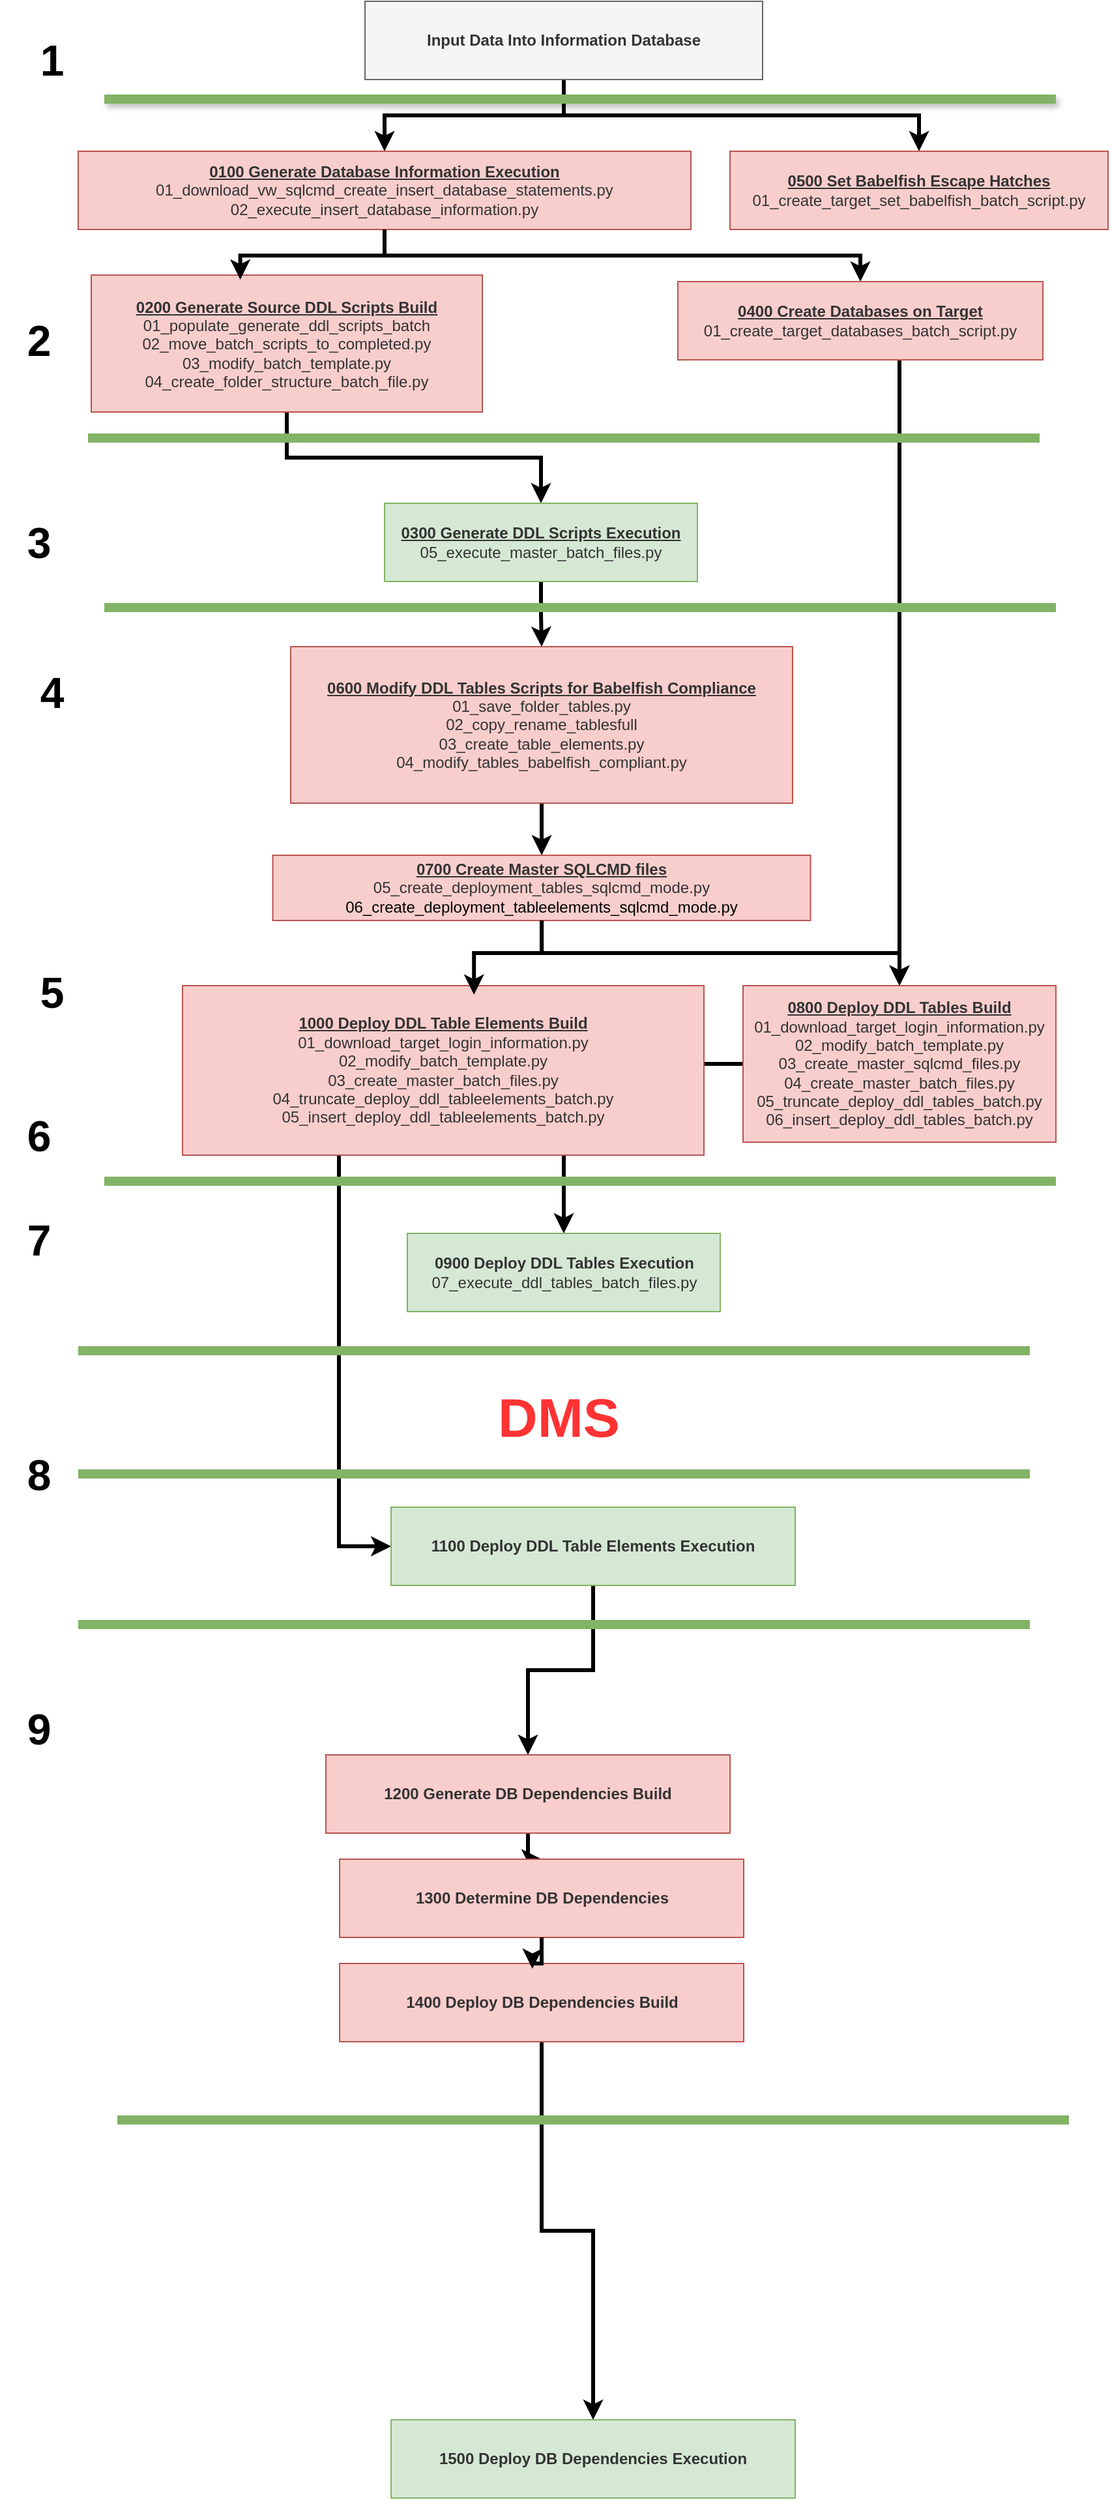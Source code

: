 <mxfile version="24.5.5" type="github">
  <diagram name="Page-1" id="sKITD_88z1vJ94t6zKOO">
    <mxGraphModel dx="996" dy="569" grid="1" gridSize="10" guides="1" tooltips="1" connect="1" arrows="1" fold="1" page="1" pageScale="1" pageWidth="850" pageHeight="1100" math="0" shadow="0">
      <root>
        <mxCell id="0" />
        <mxCell id="1" parent="0" />
        <mxCell id="syWPXiomNhrmmpA-TFZg-3" value="&lt;span style=&quot;color: rgb(51, 51, 51);&quot;&gt;&lt;b&gt;&lt;u&gt;0100 Generate Database Information Execution&lt;/u&gt;&lt;/b&gt;&lt;/span&gt;&lt;div&gt;&lt;font color=&quot;#333333&quot;&gt;01_download_vw_sqlcmd_create_insert_database_statements.py&lt;/font&gt;&lt;br&gt;&lt;/div&gt;&lt;div&gt;&lt;font color=&quot;#333333&quot;&gt;02_execute_insert_database_information.py&lt;br&gt;&lt;/font&gt;&lt;/div&gt;" style="rounded=0;whiteSpace=wrap;html=1;fillColor=#f8cecc;strokeColor=#b85450;" vertex="1" parent="1">
          <mxGeometry x="70" y="120" width="470" height="60" as="geometry" />
        </mxCell>
        <mxCell id="syWPXiomNhrmmpA-TFZg-79" style="edgeStyle=orthogonalEdgeStyle;rounded=0;orthogonalLoop=1;jettySize=auto;html=1;strokeWidth=3;" edge="1" parent="1" source="syWPXiomNhrmmpA-TFZg-4" target="syWPXiomNhrmmpA-TFZg-3">
          <mxGeometry relative="1" as="geometry" />
        </mxCell>
        <mxCell id="syWPXiomNhrmmpA-TFZg-80" style="edgeStyle=orthogonalEdgeStyle;rounded=0;orthogonalLoop=1;jettySize=auto;html=1;strokeWidth=3;" edge="1" parent="1" source="syWPXiomNhrmmpA-TFZg-4" target="syWPXiomNhrmmpA-TFZg-8">
          <mxGeometry relative="1" as="geometry" />
        </mxCell>
        <mxCell id="syWPXiomNhrmmpA-TFZg-4" value="&lt;span style=&quot;color: rgb(51, 51, 51);&quot;&gt;&lt;b&gt;Input Data Into Information Database&lt;/b&gt;&lt;/span&gt;" style="rounded=0;whiteSpace=wrap;html=1;points=[[0,0,0,0,0],[0,0.25,0,0,0],[0,0.5,0,0,0],[0,0.75,0,0,0],[0,1,0,0,0],[0.25,0,0,0,0],[0.25,1,0,0,0],[0.5,0,0,0,0],[0.5,1,0,0,0],[0.75,0,0,0,0],[0.75,1,0,0,0],[1,0,0,0,0],[1,0.25,0,0,0],[1,0.5,0,0,0],[1,0.75,0,0,0],[1,1,0,0,0]];fillColor=#f5f5f5;fontColor=#333333;strokeColor=#666666;" vertex="1" parent="1">
          <mxGeometry x="290" y="5" width="305" height="60" as="geometry" />
        </mxCell>
        <mxCell id="syWPXiomNhrmmpA-TFZg-31" style="edgeStyle=orthogonalEdgeStyle;rounded=0;orthogonalLoop=1;jettySize=auto;html=1;strokeWidth=3;" edge="1" parent="1" source="syWPXiomNhrmmpA-TFZg-5" target="syWPXiomNhrmmpA-TFZg-6">
          <mxGeometry relative="1" as="geometry" />
        </mxCell>
        <mxCell id="syWPXiomNhrmmpA-TFZg-5" value="&lt;span style=&quot;color: rgb(51, 51, 51);&quot;&gt;&lt;b&gt;&lt;u&gt;0200 Generate Source DDL Scripts Build&lt;/u&gt;&lt;/b&gt;&lt;/span&gt;&lt;div&gt;&lt;font color=&quot;#333333&quot;&gt;01_populate_generate_ddl_scripts_batch&lt;/font&gt;&lt;br&gt;&lt;/div&gt;&lt;div&gt;&lt;font color=&quot;#333333&quot;&gt;02_move_batch_scripts_to_completed.py&lt;br&gt;&lt;/font&gt;&lt;/div&gt;&lt;div&gt;&lt;font color=&quot;#333333&quot;&gt;03_modify_batch_template.py&lt;br&gt;&lt;/font&gt;&lt;/div&gt;&lt;div&gt;&lt;font color=&quot;#333333&quot;&gt;04_create_folder_structure_batch_file.py&lt;/font&gt;&lt;/div&gt;" style="rounded=0;whiteSpace=wrap;html=1;fillColor=#f8cecc;strokeColor=#b85450;" vertex="1" parent="1">
          <mxGeometry x="80" y="215" width="300" height="105" as="geometry" />
        </mxCell>
        <mxCell id="syWPXiomNhrmmpA-TFZg-37" style="edgeStyle=orthogonalEdgeStyle;rounded=0;orthogonalLoop=1;jettySize=auto;html=1;strokeWidth=3;" edge="1" parent="1" source="syWPXiomNhrmmpA-TFZg-6" target="syWPXiomNhrmmpA-TFZg-9">
          <mxGeometry relative="1" as="geometry" />
        </mxCell>
        <mxCell id="syWPXiomNhrmmpA-TFZg-6" value="&lt;span style=&quot;color: rgb(51, 51, 51);&quot;&gt;&lt;b&gt;&lt;u&gt;0300 Generate DDL Scripts Execution&lt;/u&gt;&lt;/b&gt;&lt;/span&gt;&lt;div&gt;&lt;font color=&quot;#333333&quot;&gt;05_execute_master_batch_files.py&lt;/font&gt;&lt;br&gt;&lt;/div&gt;" style="rounded=0;whiteSpace=wrap;html=1;fillColor=#d5e8d4;strokeColor=#82b366;" vertex="1" parent="1">
          <mxGeometry x="305" y="390" width="240" height="60" as="geometry" />
        </mxCell>
        <mxCell id="syWPXiomNhrmmpA-TFZg-36" style="edgeStyle=orthogonalEdgeStyle;rounded=0;orthogonalLoop=1;jettySize=auto;html=1;strokeWidth=3;" edge="1" parent="1" source="syWPXiomNhrmmpA-TFZg-7" target="syWPXiomNhrmmpA-TFZg-11">
          <mxGeometry relative="1" as="geometry">
            <Array as="points">
              <mxPoint x="700" y="660" />
            </Array>
          </mxGeometry>
        </mxCell>
        <mxCell id="syWPXiomNhrmmpA-TFZg-8" value="&lt;span style=&quot;color: rgb(51, 51, 51);&quot;&gt;&lt;b&gt;&lt;u&gt;0500 Set Babelfish Escape Hatches&lt;/u&gt;&lt;/b&gt;&lt;/span&gt;&lt;div&gt;&lt;font color=&quot;#333333&quot;&gt;01_create_target_set_babelfish_batch_script.py&lt;/font&gt;&lt;br&gt;&lt;/div&gt;" style="rounded=0;whiteSpace=wrap;html=1;fillColor=#f8cecc;strokeColor=#b85450;" vertex="1" parent="1">
          <mxGeometry x="570" y="120" width="290" height="60" as="geometry" />
        </mxCell>
        <mxCell id="syWPXiomNhrmmpA-TFZg-38" style="edgeStyle=orthogonalEdgeStyle;rounded=0;orthogonalLoop=1;jettySize=auto;html=1;strokeWidth=3;" edge="1" parent="1" source="syWPXiomNhrmmpA-TFZg-9" target="syWPXiomNhrmmpA-TFZg-10">
          <mxGeometry relative="1" as="geometry" />
        </mxCell>
        <mxCell id="syWPXiomNhrmmpA-TFZg-9" value="&lt;span style=&quot;color: rgb(51, 51, 51);&quot;&gt;&lt;b&gt;&lt;u&gt;0600 Modify DDL Tables Scripts for Babelfish Compliance&lt;/u&gt;&lt;/b&gt;&lt;/span&gt;&lt;div&gt;&lt;font style=&quot;&quot; color=&quot;#333333&quot;&gt;01_save_folder_tables.py&lt;/font&gt;&lt;br&gt;&lt;/div&gt;&lt;div&gt;&lt;font style=&quot;&quot; color=&quot;#333333&quot;&gt;02_copy_rename_tablesfull&lt;br&gt;&lt;/font&gt;&lt;/div&gt;&lt;div&gt;&lt;font style=&quot;&quot; color=&quot;#333333&quot;&gt;03_create_table_elements.py&lt;br&gt;&lt;/font&gt;&lt;/div&gt;&lt;div&gt;&lt;font style=&quot;&quot; color=&quot;#333333&quot;&gt;04_modify_tables_babelfish_compliant.py&lt;/font&gt;&lt;/div&gt;" style="rounded=0;whiteSpace=wrap;html=1;fillColor=#f8cecc;strokeColor=#b85450;" vertex="1" parent="1">
          <mxGeometry x="233" y="500" width="385" height="120" as="geometry" />
        </mxCell>
        <mxCell id="syWPXiomNhrmmpA-TFZg-39" value="" style="edgeStyle=orthogonalEdgeStyle;rounded=0;orthogonalLoop=1;jettySize=auto;html=1;strokeWidth=3;" edge="1" parent="1" source="syWPXiomNhrmmpA-TFZg-10" target="syWPXiomNhrmmpA-TFZg-11">
          <mxGeometry relative="1" as="geometry" />
        </mxCell>
        <mxCell id="syWPXiomNhrmmpA-TFZg-10" value="&lt;span style=&quot;color: rgb(51, 51, 51);&quot;&gt;&lt;b&gt;&lt;u&gt;0700 Create Master SQLCMD files&lt;/u&gt;&lt;/b&gt;&lt;/span&gt;&lt;div&gt;&lt;font style=&quot;&quot; color=&quot;#333333&quot;&gt;05_create_deployment_tables_sqlcmd_mode.py&lt;/font&gt;&lt;br&gt;&lt;/div&gt;&lt;div&gt;06_create_deployment_tableelements_sqlcmd_mode.py&lt;br&gt;&lt;/div&gt;" style="rounded=0;whiteSpace=wrap;html=1;fillColor=#f8cecc;strokeColor=#b85450;" vertex="1" parent="1">
          <mxGeometry x="219.25" y="660" width="412.5" height="50" as="geometry" />
        </mxCell>
        <mxCell id="syWPXiomNhrmmpA-TFZg-83" style="edgeStyle=orthogonalEdgeStyle;rounded=0;orthogonalLoop=1;jettySize=auto;html=1;strokeWidth=3;" edge="1" parent="1" source="syWPXiomNhrmmpA-TFZg-11" target="syWPXiomNhrmmpA-TFZg-12">
          <mxGeometry relative="1" as="geometry" />
        </mxCell>
        <mxCell id="syWPXiomNhrmmpA-TFZg-11" value="&lt;span style=&quot;color: rgb(51, 51, 51);&quot;&gt;&lt;b&gt;&lt;u&gt;0800 Deploy DDL Tables Build&lt;/u&gt;&lt;/b&gt;&lt;/span&gt;&lt;div&gt;&lt;font color=&quot;#333333&quot;&gt;01_download_target_login_information.py&lt;/font&gt;&lt;br&gt;&lt;/div&gt;&lt;div&gt;&lt;font color=&quot;#333333&quot;&gt;02_modify_batch_template.py&lt;br&gt;&lt;/font&gt;&lt;/div&gt;&lt;div&gt;&lt;font color=&quot;#333333&quot;&gt;03_create_master_sqlcmd_files.py&lt;/font&gt;&lt;/div&gt;&lt;div&gt;&lt;font color=&quot;#333333&quot;&gt;04_create_master_batch_files.py&lt;br&gt;&lt;/font&gt;&lt;/div&gt;&lt;div&gt;&lt;font color=&quot;#333333&quot;&gt;05_truncate_deploy_ddl_tables_batch.py&lt;br&gt;&lt;/font&gt;&lt;/div&gt;&lt;div&gt;&lt;font color=&quot;#333333&quot;&gt;06_insert_deploy_ddl_tables_batch.py&lt;br&gt;&lt;/font&gt;&lt;/div&gt;" style="rounded=0;whiteSpace=wrap;html=1;fillColor=#f8cecc;strokeColor=#b85450;" vertex="1" parent="1">
          <mxGeometry x="580" y="760" width="240" height="120" as="geometry" />
        </mxCell>
        <mxCell id="syWPXiomNhrmmpA-TFZg-12" value="&lt;span style=&quot;color: rgb(51, 51, 51);&quot;&gt;&lt;b&gt;0900 Deploy DDL Tables Execution&lt;/b&gt;&lt;/span&gt;&lt;div&gt;&lt;font color=&quot;#333333&quot;&gt;07_execute_ddl_tables_batch_files.py&lt;/font&gt;&lt;br&gt;&lt;/div&gt;" style="rounded=0;whiteSpace=wrap;html=1;fillColor=#d5e8d4;strokeColor=#82b366;" vertex="1" parent="1">
          <mxGeometry x="322.5" y="950" width="240" height="60" as="geometry" />
        </mxCell>
        <mxCell id="syWPXiomNhrmmpA-TFZg-84" style="edgeStyle=orthogonalEdgeStyle;rounded=0;orthogonalLoop=1;jettySize=auto;html=1;strokeWidth=3;" edge="1" parent="1" source="syWPXiomNhrmmpA-TFZg-13" target="syWPXiomNhrmmpA-TFZg-14">
          <mxGeometry relative="1" as="geometry">
            <Array as="points">
              <mxPoint x="270" y="1190" />
            </Array>
          </mxGeometry>
        </mxCell>
        <mxCell id="syWPXiomNhrmmpA-TFZg-13" value="&lt;span style=&quot;color: rgb(51, 51, 51);&quot;&gt;&lt;b&gt;&lt;u&gt;1000 Deploy DDL Table Elements Build&lt;/u&gt;&lt;/b&gt;&lt;/span&gt;&lt;div&gt;&lt;font style=&quot;&quot; color=&quot;#333333&quot;&gt;01_download_target_login_information.py&lt;/font&gt;&lt;br&gt;&lt;/div&gt;&lt;div&gt;&lt;font color=&quot;#333333&quot;&gt;02_modify_batch_template.py&lt;/font&gt;&lt;/div&gt;&lt;div&gt;&lt;font color=&quot;#333333&quot;&gt;03_create_master_batch_files.py&lt;br&gt;&lt;/font&gt;&lt;/div&gt;&lt;div&gt;&lt;font color=&quot;#333333&quot;&gt;04_truncate_deploy_ddl_tableelements_batch.py&lt;br&gt;&lt;/font&gt;&lt;/div&gt;&lt;div&gt;&lt;font color=&quot;#333333&quot;&gt;05_insert_deploy_ddl_tableelements_batch.py&lt;/font&gt;&lt;/div&gt;" style="rounded=0;whiteSpace=wrap;html=1;fillColor=#f8cecc;strokeColor=#b85450;" vertex="1" parent="1">
          <mxGeometry x="150" y="760" width="400" height="130" as="geometry" />
        </mxCell>
        <mxCell id="syWPXiomNhrmmpA-TFZg-43" style="edgeStyle=orthogonalEdgeStyle;rounded=0;orthogonalLoop=1;jettySize=auto;html=1;strokeWidth=3;" edge="1" parent="1" source="syWPXiomNhrmmpA-TFZg-14" target="syWPXiomNhrmmpA-TFZg-15">
          <mxGeometry relative="1" as="geometry" />
        </mxCell>
        <mxCell id="syWPXiomNhrmmpA-TFZg-14" value="&lt;span style=&quot;color: rgb(51, 51, 51);&quot;&gt;&lt;b&gt;1100 Deploy DDL Table Elements Execution&lt;/b&gt;&lt;/span&gt;" style="rounded=0;whiteSpace=wrap;html=1;fillColor=#d5e8d4;strokeColor=#82b366;" vertex="1" parent="1">
          <mxGeometry x="310" y="1160" width="310" height="60" as="geometry" />
        </mxCell>
        <mxCell id="syWPXiomNhrmmpA-TFZg-46" style="edgeStyle=orthogonalEdgeStyle;rounded=0;orthogonalLoop=1;jettySize=auto;html=1;entryX=0.5;entryY=0;entryDx=0;entryDy=0;strokeWidth=3;" edge="1" parent="1" source="syWPXiomNhrmmpA-TFZg-15" target="syWPXiomNhrmmpA-TFZg-16">
          <mxGeometry relative="1" as="geometry" />
        </mxCell>
        <mxCell id="syWPXiomNhrmmpA-TFZg-15" value="&lt;span style=&quot;color: rgb(51, 51, 51);&quot;&gt;&lt;b&gt;1200 Generate DB Dependencies Build&lt;/b&gt;&lt;/span&gt;" style="rounded=0;whiteSpace=wrap;html=1;fillColor=#f8cecc;strokeColor=#b85450;" vertex="1" parent="1">
          <mxGeometry x="260" y="1350" width="310" height="60" as="geometry" />
        </mxCell>
        <mxCell id="syWPXiomNhrmmpA-TFZg-16" value="&lt;span style=&quot;color: rgb(51, 51, 51);&quot;&gt;&lt;b&gt;1300 Determine DB Dependencies&lt;/b&gt;&lt;/span&gt;" style="rounded=0;whiteSpace=wrap;html=1;fillColor=#f8cecc;strokeColor=#b85450;" vertex="1" parent="1">
          <mxGeometry x="270.5" y="1430" width="310" height="60" as="geometry" />
        </mxCell>
        <mxCell id="syWPXiomNhrmmpA-TFZg-48" style="edgeStyle=orthogonalEdgeStyle;rounded=0;orthogonalLoop=1;jettySize=auto;html=1;strokeWidth=3;" edge="1" parent="1" source="syWPXiomNhrmmpA-TFZg-17" target="syWPXiomNhrmmpA-TFZg-18">
          <mxGeometry relative="1" as="geometry" />
        </mxCell>
        <mxCell id="syWPXiomNhrmmpA-TFZg-17" value="&lt;span style=&quot;color: rgb(51, 51, 51);&quot;&gt;&lt;b&gt;1400 Deploy DB Dependencies Build&lt;/b&gt;&lt;/span&gt;" style="rounded=0;whiteSpace=wrap;html=1;fillColor=#f8cecc;strokeColor=#b85450;" vertex="1" parent="1">
          <mxGeometry x="270.5" y="1510" width="310" height="60" as="geometry" />
        </mxCell>
        <mxCell id="syWPXiomNhrmmpA-TFZg-18" value="&lt;span style=&quot;color: rgb(51, 51, 51);&quot;&gt;&lt;b&gt;1500 Deploy DB Dependencies Execution&lt;/b&gt;&lt;/span&gt;" style="rounded=0;whiteSpace=wrap;html=1;fillColor=#d5e8d4;strokeColor=#82b366;" vertex="1" parent="1">
          <mxGeometry x="310" y="1860" width="310" height="60" as="geometry" />
        </mxCell>
        <mxCell id="syWPXiomNhrmmpA-TFZg-27" style="edgeStyle=orthogonalEdgeStyle;rounded=0;orthogonalLoop=1;jettySize=auto;html=1;entryX=0.381;entryY=0.033;entryDx=0;entryDy=0;entryPerimeter=0;strokeWidth=3;" edge="1" parent="1" source="syWPXiomNhrmmpA-TFZg-3" target="syWPXiomNhrmmpA-TFZg-5">
          <mxGeometry relative="1" as="geometry" />
        </mxCell>
        <mxCell id="syWPXiomNhrmmpA-TFZg-47" style="edgeStyle=orthogonalEdgeStyle;rounded=0;orthogonalLoop=1;jettySize=auto;html=1;entryX=0.477;entryY=0.067;entryDx=0;entryDy=0;entryPerimeter=0;strokeWidth=3;" edge="1" parent="1" source="syWPXiomNhrmmpA-TFZg-16" target="syWPXiomNhrmmpA-TFZg-17">
          <mxGeometry relative="1" as="geometry" />
        </mxCell>
        <mxCell id="syWPXiomNhrmmpA-TFZg-51" value="" style="endArrow=none;html=1;rounded=0;strokeWidth=7;shadow=1;fillColor=#d5e8d4;strokeColor=#82b366;" edge="1" parent="1">
          <mxGeometry width="50" height="50" relative="1" as="geometry">
            <mxPoint x="90" y="80" as="sourcePoint" />
            <mxPoint x="820" y="80" as="targetPoint" />
          </mxGeometry>
        </mxCell>
        <mxCell id="syWPXiomNhrmmpA-TFZg-52" value="" style="endArrow=none;html=1;rounded=0;strokeWidth=7;fillColor=#d5e8d4;strokeColor=#82b366;" edge="1" parent="1">
          <mxGeometry width="50" height="50" relative="1" as="geometry">
            <mxPoint x="77.5" y="340" as="sourcePoint" />
            <mxPoint x="807.5" y="340" as="targetPoint" />
          </mxGeometry>
        </mxCell>
        <mxCell id="syWPXiomNhrmmpA-TFZg-53" value="" style="endArrow=none;html=1;rounded=0;strokeWidth=7;fillColor=#d5e8d4;strokeColor=#82b366;" edge="1" parent="1">
          <mxGeometry width="50" height="50" relative="1" as="geometry">
            <mxPoint x="90" y="470" as="sourcePoint" />
            <mxPoint x="820" y="470" as="targetPoint" />
          </mxGeometry>
        </mxCell>
        <mxCell id="syWPXiomNhrmmpA-TFZg-54" value="" style="endArrow=none;html=1;rounded=0;strokeWidth=7;fillColor=#d5e8d4;strokeColor=#82b366;" edge="1" parent="1">
          <mxGeometry width="50" height="50" relative="1" as="geometry">
            <mxPoint x="90" y="910" as="sourcePoint" />
            <mxPoint x="820" y="910" as="targetPoint" />
          </mxGeometry>
        </mxCell>
        <mxCell id="syWPXiomNhrmmpA-TFZg-55" value="" style="endArrow=none;html=1;rounded=0;strokeWidth=7;fillColor=#d5e8d4;strokeColor=#82b366;" edge="1" parent="1">
          <mxGeometry width="50" height="50" relative="1" as="geometry">
            <mxPoint x="70" y="1040" as="sourcePoint" />
            <mxPoint x="800" y="1040" as="targetPoint" />
          </mxGeometry>
        </mxCell>
        <mxCell id="syWPXiomNhrmmpA-TFZg-57" style="edgeStyle=orthogonalEdgeStyle;rounded=0;orthogonalLoop=1;jettySize=auto;html=1;entryX=0.559;entryY=0.053;entryDx=0;entryDy=0;entryPerimeter=0;strokeWidth=3;" edge="1" parent="1" source="syWPXiomNhrmmpA-TFZg-10" target="syWPXiomNhrmmpA-TFZg-13">
          <mxGeometry relative="1" as="geometry" />
        </mxCell>
        <mxCell id="syWPXiomNhrmmpA-TFZg-59" value="&lt;h1 style=&quot;margin-top: 0px;&quot;&gt;&lt;font style=&quot;font-size: 42px;&quot; color=&quot;#ff3333&quot;&gt;DMS&lt;/font&gt;&lt;/h1&gt;" style="text;html=1;whiteSpace=wrap;overflow=hidden;rounded=0;" vertex="1" parent="1">
          <mxGeometry x="390" y="1060" width="120" height="50" as="geometry" />
        </mxCell>
        <mxCell id="syWPXiomNhrmmpA-TFZg-60" value="" style="endArrow=none;html=1;rounded=0;strokeWidth=7;fillColor=#d5e8d4;strokeColor=#82b366;" edge="1" parent="1">
          <mxGeometry width="50" height="50" relative="1" as="geometry">
            <mxPoint x="70" y="1134.5" as="sourcePoint" />
            <mxPoint x="800" y="1134.5" as="targetPoint" />
          </mxGeometry>
        </mxCell>
        <mxCell id="syWPXiomNhrmmpA-TFZg-61" value="" style="endArrow=none;html=1;rounded=0;strokeWidth=7;fillColor=#d5e8d4;strokeColor=#82b366;" edge="1" parent="1">
          <mxGeometry width="50" height="50" relative="1" as="geometry">
            <mxPoint x="70" y="1250" as="sourcePoint" />
            <mxPoint x="800" y="1250" as="targetPoint" />
          </mxGeometry>
        </mxCell>
        <mxCell id="syWPXiomNhrmmpA-TFZg-62" value="" style="endArrow=none;html=1;rounded=0;strokeWidth=7;fillColor=#d5e8d4;strokeColor=#82b366;" edge="1" parent="1">
          <mxGeometry width="50" height="50" relative="1" as="geometry">
            <mxPoint x="100" y="1630" as="sourcePoint" />
            <mxPoint x="830" y="1630" as="targetPoint" />
          </mxGeometry>
        </mxCell>
        <mxCell id="syWPXiomNhrmmpA-TFZg-63" value="&lt;font style=&quot;font-size: 33px;&quot;&gt;&lt;b&gt;1&lt;/b&gt;&lt;/font&gt;" style="text;html=1;align=center;verticalAlign=middle;whiteSpace=wrap;rounded=0;" vertex="1" parent="1">
          <mxGeometry x="20" y="35" width="60" height="30" as="geometry" />
        </mxCell>
        <mxCell id="syWPXiomNhrmmpA-TFZg-64" value="&lt;font style=&quot;font-size: 33px;&quot;&gt;&lt;b&gt;3&lt;/b&gt;&lt;/font&gt;" style="text;html=1;align=center;verticalAlign=middle;whiteSpace=wrap;rounded=0;" vertex="1" parent="1">
          <mxGeometry x="10" y="405" width="60" height="30" as="geometry" />
        </mxCell>
        <mxCell id="syWPXiomNhrmmpA-TFZg-66" value="&lt;font style=&quot;font-size: 33px;&quot;&gt;&lt;b&gt;2&lt;/b&gt;&lt;/font&gt;" style="text;html=1;align=center;verticalAlign=middle;whiteSpace=wrap;rounded=0;" vertex="1" parent="1">
          <mxGeometry x="10" y="250" width="60" height="30" as="geometry" />
        </mxCell>
        <mxCell id="syWPXiomNhrmmpA-TFZg-68" value="&lt;font style=&quot;font-size: 33px;&quot;&gt;&lt;b&gt;4&lt;/b&gt;&lt;/font&gt;" style="text;html=1;align=center;verticalAlign=middle;whiteSpace=wrap;rounded=0;" vertex="1" parent="1">
          <mxGeometry x="20" y="520" width="60" height="30" as="geometry" />
        </mxCell>
        <mxCell id="syWPXiomNhrmmpA-TFZg-70" value="&lt;font style=&quot;font-size: 33px;&quot;&gt;&lt;b&gt;5&lt;/b&gt;&lt;/font&gt;" style="text;html=1;align=center;verticalAlign=middle;whiteSpace=wrap;rounded=0;" vertex="1" parent="1">
          <mxGeometry x="20" y="750" width="60" height="30" as="geometry" />
        </mxCell>
        <mxCell id="syWPXiomNhrmmpA-TFZg-71" value="&lt;font style=&quot;font-size: 33px;&quot;&gt;&lt;b&gt;6&lt;/b&gt;&lt;/font&gt;" style="text;html=1;align=center;verticalAlign=middle;whiteSpace=wrap;rounded=0;" vertex="1" parent="1">
          <mxGeometry x="10" y="860" width="60" height="30" as="geometry" />
        </mxCell>
        <mxCell id="syWPXiomNhrmmpA-TFZg-72" value="&lt;font style=&quot;font-size: 33px;&quot;&gt;&lt;b&gt;7&lt;/b&gt;&lt;/font&gt;" style="text;html=1;align=center;verticalAlign=middle;whiteSpace=wrap;rounded=0;" vertex="1" parent="1">
          <mxGeometry x="10" y="940" width="60" height="30" as="geometry" />
        </mxCell>
        <mxCell id="syWPXiomNhrmmpA-TFZg-73" value="&lt;font style=&quot;font-size: 33px;&quot;&gt;&lt;b&gt;8&lt;/b&gt;&lt;/font&gt;" style="text;html=1;align=center;verticalAlign=middle;whiteSpace=wrap;rounded=0;" vertex="1" parent="1">
          <mxGeometry x="10" y="1120" width="60" height="30" as="geometry" />
        </mxCell>
        <mxCell id="syWPXiomNhrmmpA-TFZg-74" value="&lt;font style=&quot;font-size: 33px;&quot;&gt;&lt;b&gt;9&lt;/b&gt;&lt;/font&gt;" style="text;html=1;align=center;verticalAlign=middle;whiteSpace=wrap;rounded=0;" vertex="1" parent="1">
          <mxGeometry x="10" y="1315" width="60" height="30" as="geometry" />
        </mxCell>
        <mxCell id="syWPXiomNhrmmpA-TFZg-78" value="" style="edgeStyle=orthogonalEdgeStyle;rounded=0;orthogonalLoop=1;jettySize=auto;html=1;strokeWidth=3;exitX=0.5;exitY=1;exitDx=0;exitDy=0;" edge="1" parent="1" source="syWPXiomNhrmmpA-TFZg-3" target="syWPXiomNhrmmpA-TFZg-7">
          <mxGeometry relative="1" as="geometry">
            <mxPoint x="305" y="180" as="sourcePoint" />
            <mxPoint x="577" y="260" as="targetPoint" />
            <Array as="points" />
          </mxGeometry>
        </mxCell>
        <mxCell id="syWPXiomNhrmmpA-TFZg-7" value="&lt;span style=&quot;color: rgb(51, 51, 51);&quot;&gt;&lt;b&gt;&lt;u&gt;0400 Create Databases on Target&lt;/u&gt;&lt;/b&gt;&lt;/span&gt;&lt;div&gt;&lt;font color=&quot;#333333&quot;&gt;01_create_target_databases_batch_script.py&lt;/font&gt;&lt;br&gt;&lt;/div&gt;" style="rounded=0;whiteSpace=wrap;html=1;fillColor=#f8cecc;strokeColor=#b85450;" vertex="1" parent="1">
          <mxGeometry x="530" y="220" width="280" height="60" as="geometry" />
        </mxCell>
      </root>
    </mxGraphModel>
  </diagram>
</mxfile>
